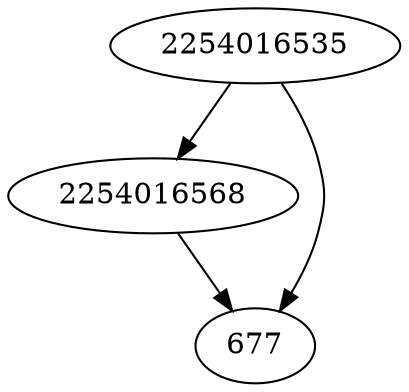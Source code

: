 strict digraph  {
2254016568;
677;
2254016535;
2254016568 -> 677;
2254016535 -> 677;
2254016535 -> 2254016568;
}
